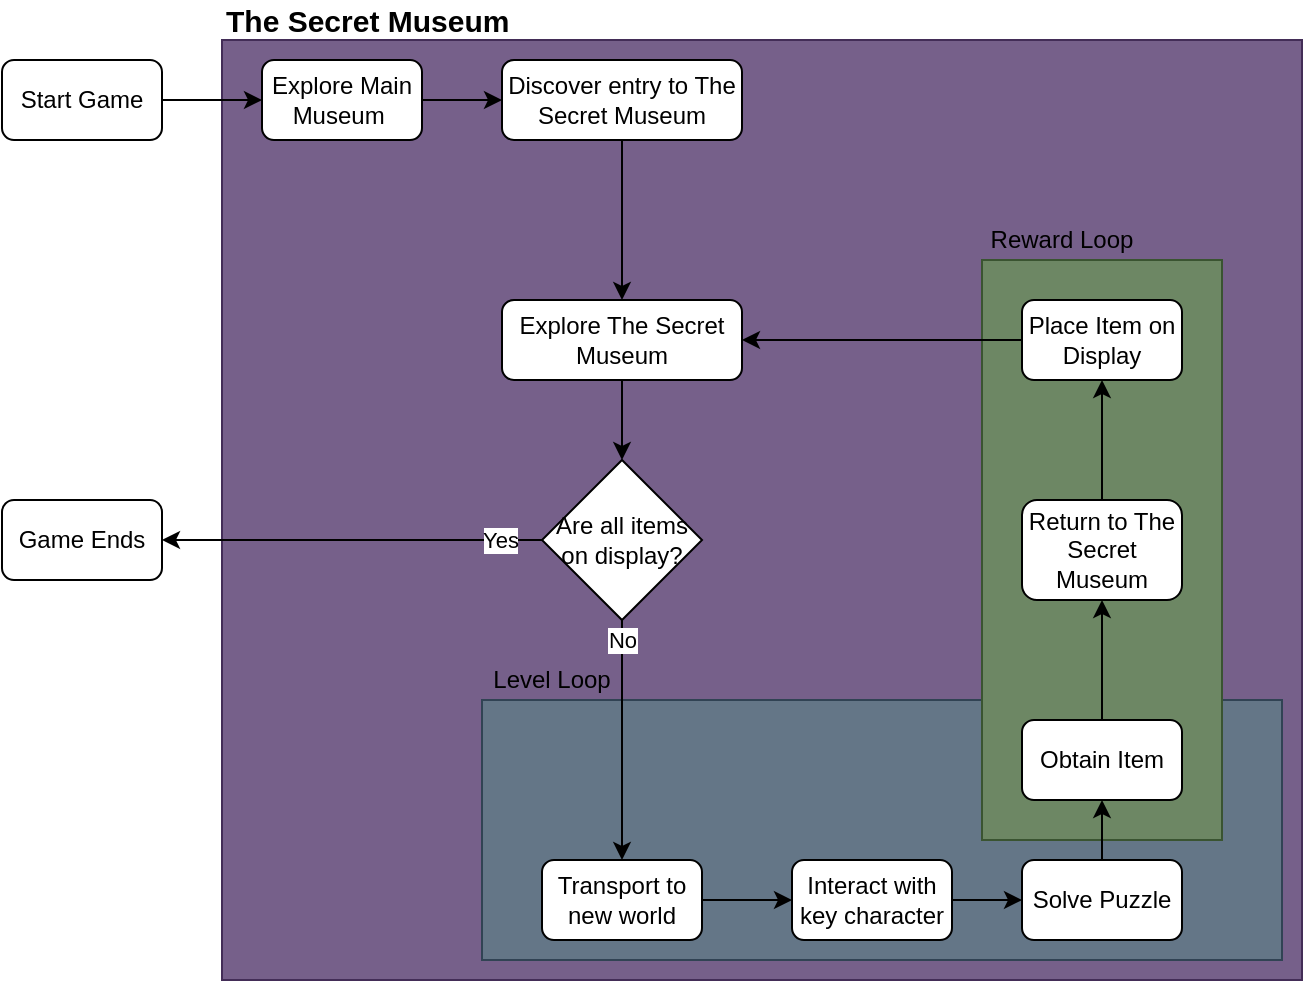 <mxfile version="14.4.2" type="device"><diagram id="gEYpIHPsqOCdPURxXNmY" name="Page-1"><mxGraphModel dx="1822" dy="1194" grid="0" gridSize="10" guides="1" tooltips="1" connect="1" arrows="1" fold="1" page="0" pageScale="1" pageWidth="850" pageHeight="1100" math="0" shadow="0"><root><mxCell id="0"/><mxCell id="1" parent="0"/><mxCell id="QAQrY-aWAzpjGWPQU6x8-39" value="" style="rounded=0;whiteSpace=wrap;html=1;fillColor=#76608a;strokeColor=#432D57;fontColor=#ffffff;" vertex="1" parent="1"><mxGeometry x="-250" y="-250" width="540" height="470" as="geometry"/></mxCell><mxCell id="QAQrY-aWAzpjGWPQU6x8-35" value="" style="rounded=0;whiteSpace=wrap;html=1;fillColor=#647687;strokeColor=#314354;fontColor=#ffffff;" vertex="1" parent="1"><mxGeometry x="-120" y="80" width="400" height="130" as="geometry"/></mxCell><mxCell id="QAQrY-aWAzpjGWPQU6x8-36" value="" style="rounded=0;whiteSpace=wrap;html=1;fillColor=#6d8764;strokeColor=#3A5431;fontColor=#ffffff;" vertex="1" parent="1"><mxGeometry x="130" y="-140" width="120" height="290" as="geometry"/></mxCell><mxCell id="QAQrY-aWAzpjGWPQU6x8-3" value="" style="edgeStyle=orthogonalEdgeStyle;rounded=0;orthogonalLoop=1;jettySize=auto;html=1;" edge="1" parent="1" source="QAQrY-aWAzpjGWPQU6x8-1" target="QAQrY-aWAzpjGWPQU6x8-2"><mxGeometry relative="1" as="geometry"/></mxCell><mxCell id="QAQrY-aWAzpjGWPQU6x8-1" value="Start Game" style="rounded=1;whiteSpace=wrap;html=1;" vertex="1" parent="1"><mxGeometry x="-360" y="-240" width="80" height="40" as="geometry"/></mxCell><mxCell id="QAQrY-aWAzpjGWPQU6x8-5" value="" style="edgeStyle=orthogonalEdgeStyle;rounded=0;orthogonalLoop=1;jettySize=auto;html=1;" edge="1" parent="1" source="QAQrY-aWAzpjGWPQU6x8-2" target="QAQrY-aWAzpjGWPQU6x8-4"><mxGeometry relative="1" as="geometry"/></mxCell><mxCell id="QAQrY-aWAzpjGWPQU6x8-2" value="Explore Main Museum&amp;nbsp;" style="whiteSpace=wrap;html=1;rounded=1;" vertex="1" parent="1"><mxGeometry x="-230" y="-240" width="80" height="40" as="geometry"/></mxCell><mxCell id="QAQrY-aWAzpjGWPQU6x8-17" value="" style="edgeStyle=orthogonalEdgeStyle;rounded=0;orthogonalLoop=1;jettySize=auto;html=1;" edge="1" parent="1" source="QAQrY-aWAzpjGWPQU6x8-4" target="QAQrY-aWAzpjGWPQU6x8-16"><mxGeometry relative="1" as="geometry"/></mxCell><mxCell id="QAQrY-aWAzpjGWPQU6x8-4" value="Discover entry to The Secret Museum" style="whiteSpace=wrap;html=1;rounded=1;" vertex="1" parent="1"><mxGeometry x="-110" y="-240" width="120" height="40" as="geometry"/></mxCell><mxCell id="QAQrY-aWAzpjGWPQU6x8-10" value="" style="edgeStyle=orthogonalEdgeStyle;rounded=0;orthogonalLoop=1;jettySize=auto;html=1;" edge="1" parent="1" source="QAQrY-aWAzpjGWPQU6x8-7" target="QAQrY-aWAzpjGWPQU6x8-9"><mxGeometry relative="1" as="geometry"/></mxCell><mxCell id="QAQrY-aWAzpjGWPQU6x8-7" value="Transport to new world" style="whiteSpace=wrap;html=1;rounded=1;" vertex="1" parent="1"><mxGeometry x="-90" y="160" width="80" height="40" as="geometry"/></mxCell><mxCell id="QAQrY-aWAzpjGWPQU6x8-12" value="" style="edgeStyle=orthogonalEdgeStyle;rounded=0;orthogonalLoop=1;jettySize=auto;html=1;" edge="1" parent="1" source="QAQrY-aWAzpjGWPQU6x8-9" target="QAQrY-aWAzpjGWPQU6x8-11"><mxGeometry relative="1" as="geometry"/></mxCell><mxCell id="QAQrY-aWAzpjGWPQU6x8-9" value="Interact with key character" style="whiteSpace=wrap;html=1;rounded=1;" vertex="1" parent="1"><mxGeometry x="35" y="160" width="80" height="40" as="geometry"/></mxCell><mxCell id="QAQrY-aWAzpjGWPQU6x8-14" value="" style="edgeStyle=orthogonalEdgeStyle;rounded=0;orthogonalLoop=1;jettySize=auto;html=1;entryX=0.5;entryY=1;entryDx=0;entryDy=0;" edge="1" parent="1" source="QAQrY-aWAzpjGWPQU6x8-11" target="QAQrY-aWAzpjGWPQU6x8-13"><mxGeometry relative="1" as="geometry"><mxPoint x="190" y="140" as="targetPoint"/></mxGeometry></mxCell><mxCell id="QAQrY-aWAzpjGWPQU6x8-11" value="Solve Puzzle" style="whiteSpace=wrap;html=1;rounded=1;" vertex="1" parent="1"><mxGeometry x="150" y="160" width="80" height="40" as="geometry"/></mxCell><mxCell id="QAQrY-aWAzpjGWPQU6x8-23" value="" style="edgeStyle=orthogonalEdgeStyle;rounded=0;orthogonalLoop=1;jettySize=auto;html=1;" edge="1" parent="1" source="QAQrY-aWAzpjGWPQU6x8-13" target="QAQrY-aWAzpjGWPQU6x8-22"><mxGeometry relative="1" as="geometry"/></mxCell><mxCell id="QAQrY-aWAzpjGWPQU6x8-13" value="Obtain Item" style="whiteSpace=wrap;html=1;rounded=1;" vertex="1" parent="1"><mxGeometry x="150" y="90" width="80" height="40" as="geometry"/></mxCell><mxCell id="QAQrY-aWAzpjGWPQU6x8-31" value="" style="edgeStyle=orthogonalEdgeStyle;rounded=0;orthogonalLoop=1;jettySize=auto;html=1;entryX=0.5;entryY=0;entryDx=0;entryDy=0;" edge="1" parent="1" source="QAQrY-aWAzpjGWPQU6x8-16" target="QAQrY-aWAzpjGWPQU6x8-32"><mxGeometry relative="1" as="geometry"><mxPoint x="-20" y="200" as="targetPoint"/></mxGeometry></mxCell><mxCell id="QAQrY-aWAzpjGWPQU6x8-16" value="Explore The Secret Museum" style="whiteSpace=wrap;html=1;rounded=1;" vertex="1" parent="1"><mxGeometry x="-110" y="-120" width="120" height="40" as="geometry"/></mxCell><mxCell id="QAQrY-aWAzpjGWPQU6x8-27" style="edgeStyle=orthogonalEdgeStyle;rounded=0;orthogonalLoop=1;jettySize=auto;html=1;entryX=1;entryY=0.5;entryDx=0;entryDy=0;" edge="1" parent="1" source="QAQrY-aWAzpjGWPQU6x8-19" target="QAQrY-aWAzpjGWPQU6x8-16"><mxGeometry relative="1" as="geometry"/></mxCell><mxCell id="QAQrY-aWAzpjGWPQU6x8-19" value="Place Item on Display" style="whiteSpace=wrap;html=1;rounded=1;" vertex="1" parent="1"><mxGeometry x="150" y="-120" width="80" height="40" as="geometry"/></mxCell><mxCell id="QAQrY-aWAzpjGWPQU6x8-26" style="edgeStyle=orthogonalEdgeStyle;rounded=0;orthogonalLoop=1;jettySize=auto;html=1;" edge="1" parent="1" source="QAQrY-aWAzpjGWPQU6x8-22" target="QAQrY-aWAzpjGWPQU6x8-19"><mxGeometry relative="1" as="geometry"/></mxCell><mxCell id="QAQrY-aWAzpjGWPQU6x8-22" value="Return to The Secret Museum" style="whiteSpace=wrap;html=1;rounded=1;" vertex="1" parent="1"><mxGeometry x="150" y="-20" width="80" height="50" as="geometry"/></mxCell><mxCell id="QAQrY-aWAzpjGWPQU6x8-28" value="Game Ends" style="rounded=1;whiteSpace=wrap;html=1;" vertex="1" parent="1"><mxGeometry x="-360" y="-20" width="80" height="40" as="geometry"/></mxCell><mxCell id="QAQrY-aWAzpjGWPQU6x8-33" value="Yes" style="edgeStyle=orthogonalEdgeStyle;rounded=0;orthogonalLoop=1;jettySize=auto;html=1;entryX=1;entryY=0.5;entryDx=0;entryDy=0;" edge="1" parent="1" source="QAQrY-aWAzpjGWPQU6x8-32" target="QAQrY-aWAzpjGWPQU6x8-28"><mxGeometry x="-0.778" relative="1" as="geometry"><mxPoint as="offset"/></mxGeometry></mxCell><mxCell id="QAQrY-aWAzpjGWPQU6x8-34" value="No" style="edgeStyle=orthogonalEdgeStyle;rounded=0;orthogonalLoop=1;jettySize=auto;html=1;" edge="1" parent="1" source="QAQrY-aWAzpjGWPQU6x8-32" target="QAQrY-aWAzpjGWPQU6x8-7"><mxGeometry x="-0.833" relative="1" as="geometry"><mxPoint as="offset"/></mxGeometry></mxCell><mxCell id="QAQrY-aWAzpjGWPQU6x8-32" value="Are all items on display?" style="rhombus;whiteSpace=wrap;html=1;" vertex="1" parent="1"><mxGeometry x="-90" y="-40" width="80" height="80" as="geometry"/></mxCell><mxCell id="QAQrY-aWAzpjGWPQU6x8-37" value="Level Loop" style="text;html=1;strokeColor=none;fillColor=none;align=center;verticalAlign=middle;whiteSpace=wrap;rounded=0;" vertex="1" parent="1"><mxGeometry x="-120" y="60" width="70" height="20" as="geometry"/></mxCell><mxCell id="QAQrY-aWAzpjGWPQU6x8-38" value="Reward Loop" style="text;html=1;strokeColor=none;fillColor=none;align=center;verticalAlign=middle;whiteSpace=wrap;rounded=0;" vertex="1" parent="1"><mxGeometry x="130" y="-160" width="80" height="20" as="geometry"/></mxCell><mxCell id="QAQrY-aWAzpjGWPQU6x8-40" value="The Secret Museum" style="text;html=1;strokeColor=none;fillColor=none;align=left;verticalAlign=middle;whiteSpace=wrap;rounded=0;fontStyle=1;fontSize=15;" vertex="1" parent="1"><mxGeometry x="-250" y="-270" width="160" height="20" as="geometry"/></mxCell></root></mxGraphModel></diagram></mxfile>